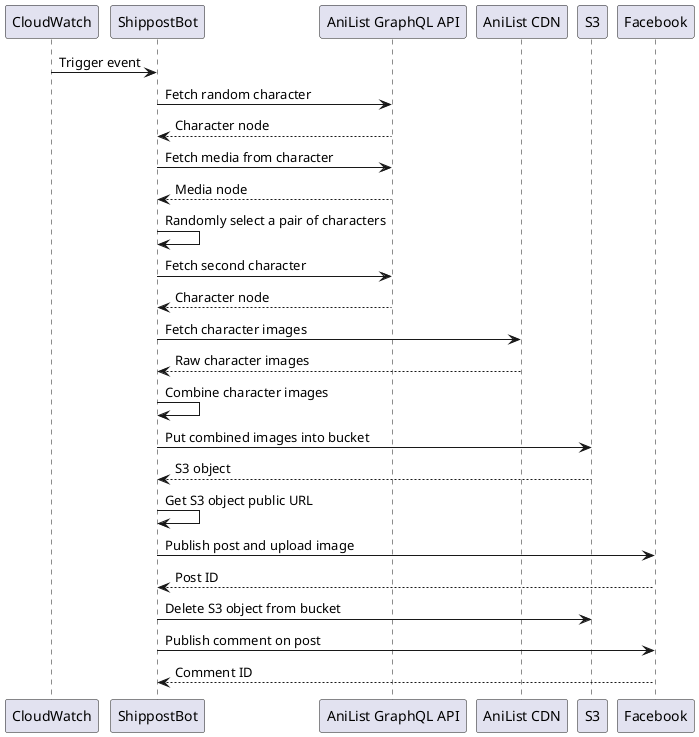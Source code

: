 @startuml ShippostBot
CloudWatch -> ShippostBot: Trigger event
ShippostBot -> "AniList GraphQL API": Fetch random character
ShippostBot <-- "AniList GraphQL API": Character node
ShippostBot -> "AniList GraphQL API": Fetch media from character
ShippostBot <-- "AniList GraphQL API": Media node
ShippostBot -> ShippostBot: Randomly select a pair of characters
ShippostBot -> "AniList GraphQL API": Fetch second character
ShippostBot <-- "AniList GraphQL API": Character node
ShippostBot -> "AniList CDN": Fetch character images
ShippostBot <-- "AniList CDN": Raw character images
ShippostBot -> ShippostBot: Combine character images
ShippostBot -> S3: Put combined images into bucket
ShippostBot <-- S3: S3 object
ShippostBot -> ShippostBot: Get S3 object public URL
ShippostBot -> Facebook: Publish post and upload image
ShippostBot <-- Facebook: Post ID
ShippostBot -> S3: Delete S3 object from bucket
ShippostBot -> Facebook: Publish comment on post
ShippostBot <-- Facebook: Comment ID
@enduml
